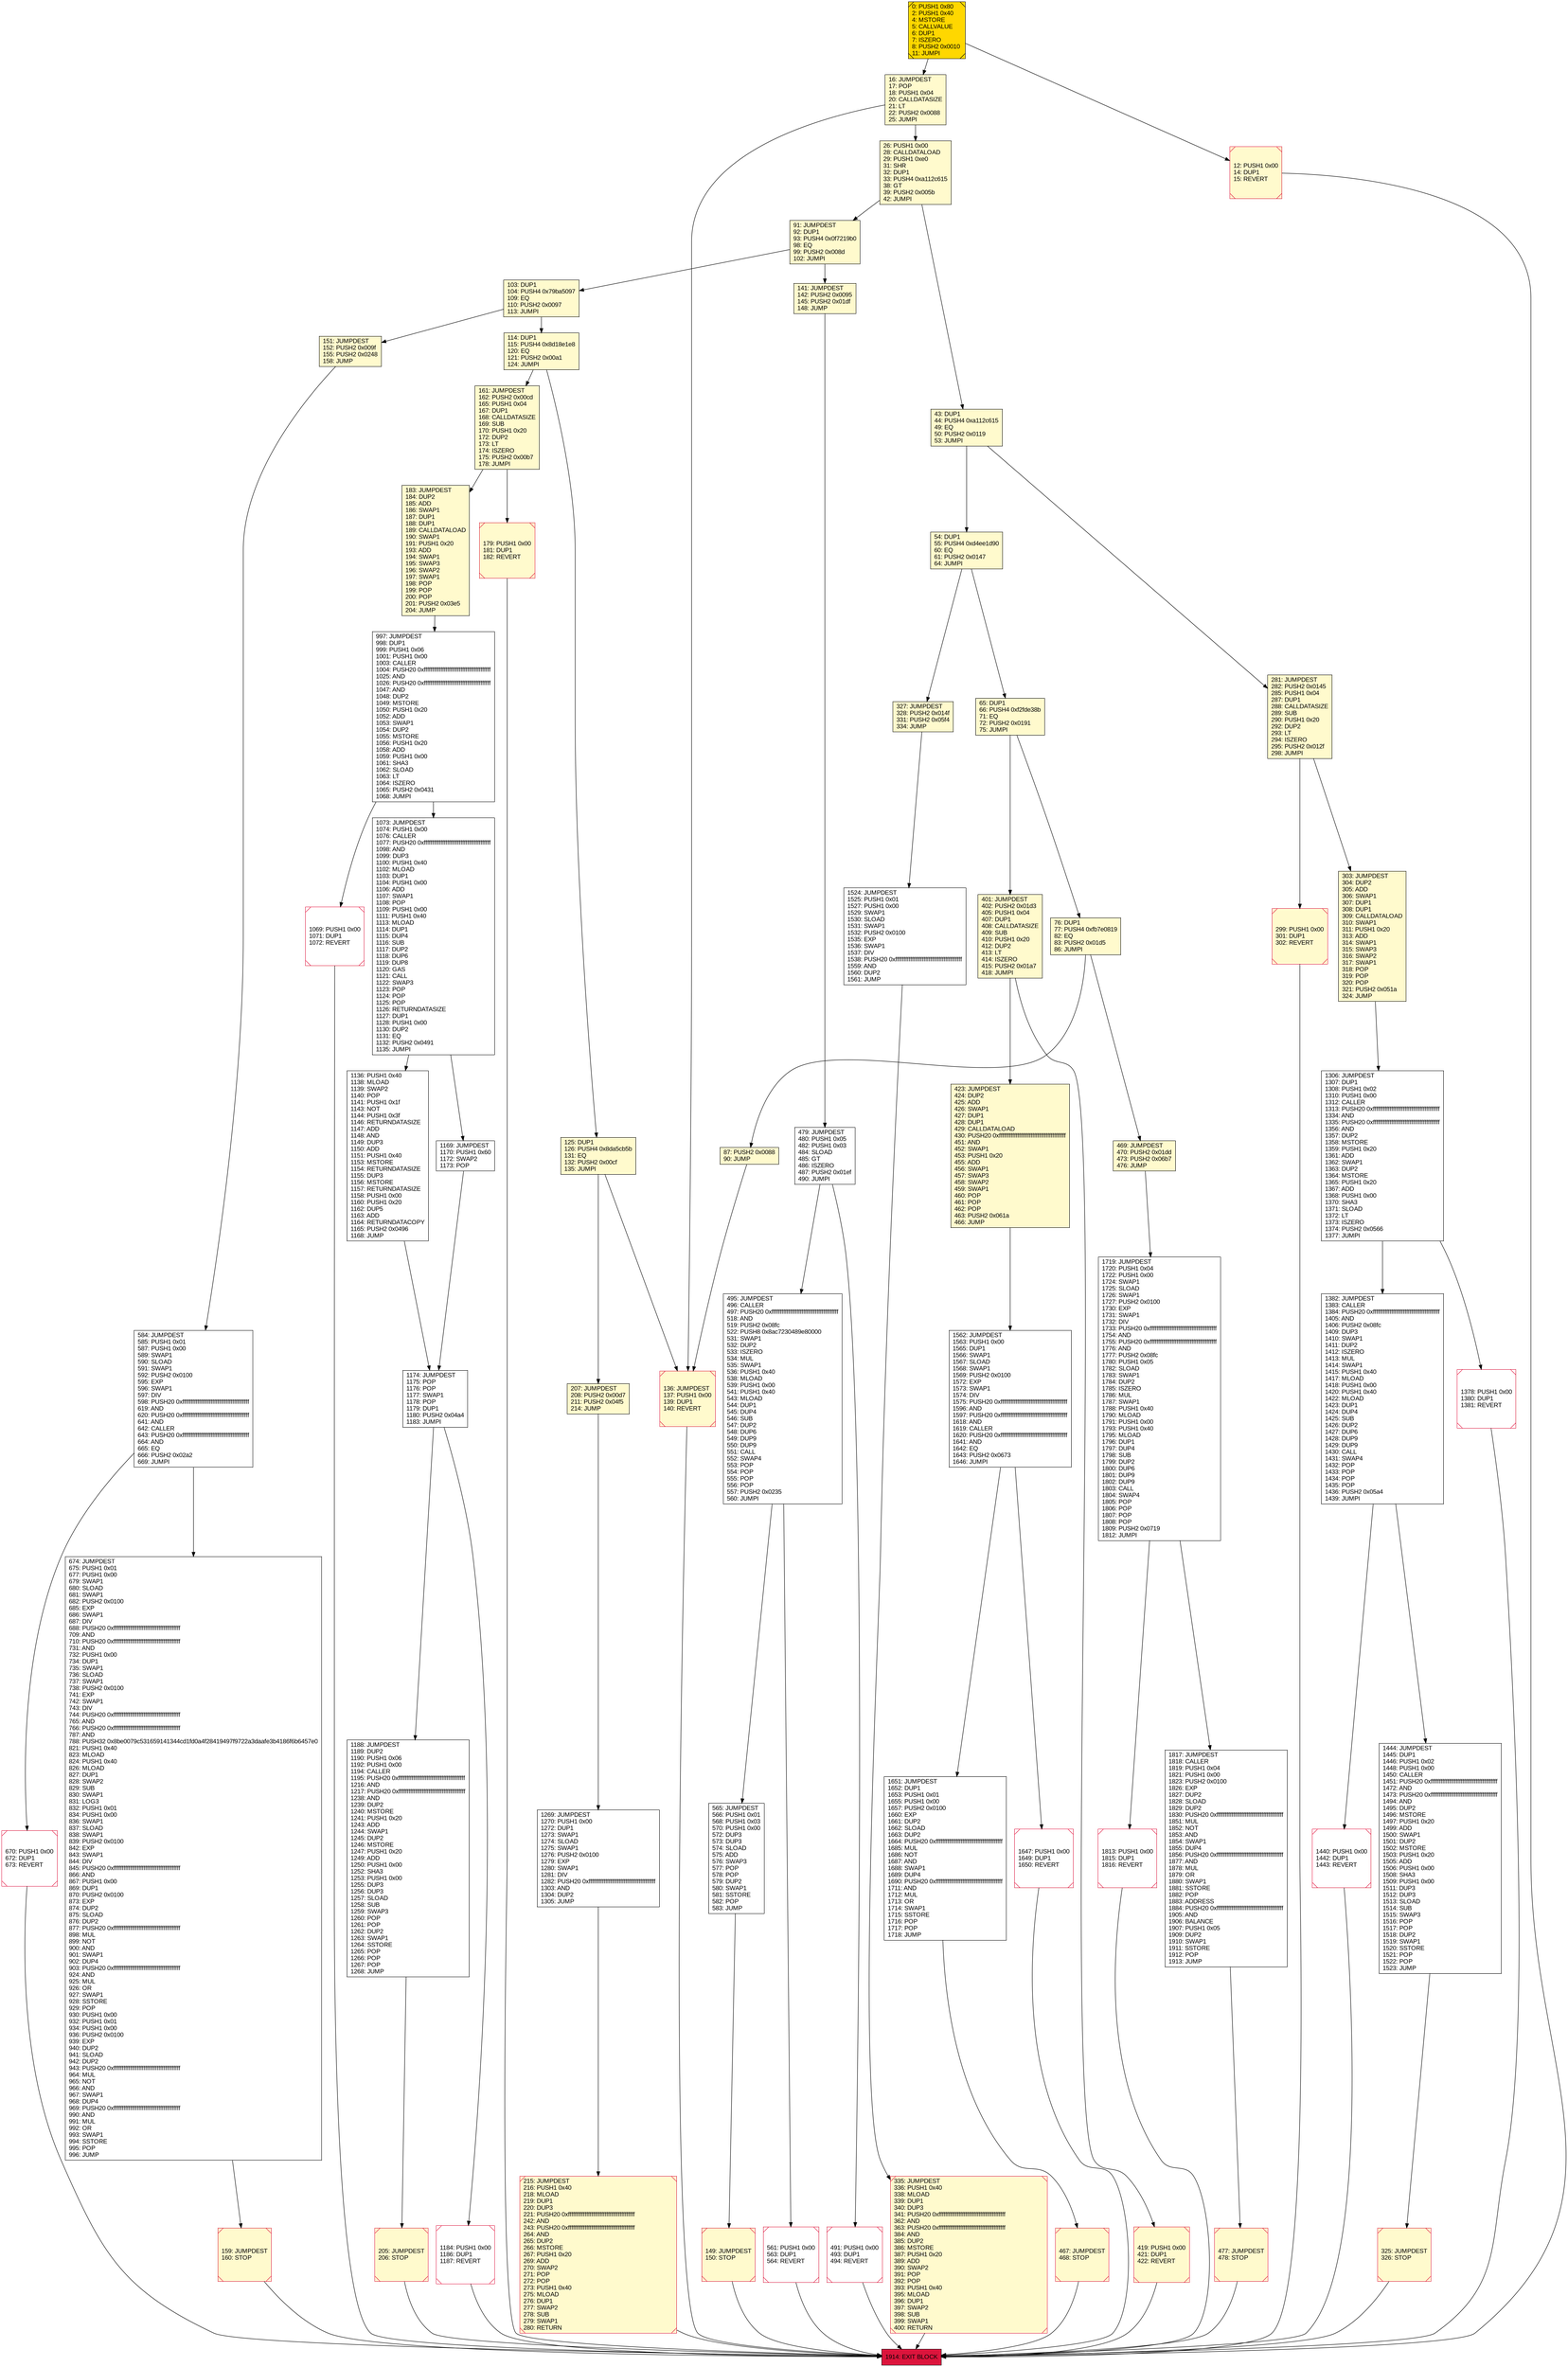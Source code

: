 digraph G {
bgcolor=transparent rankdir=UD;
node [shape=box style=filled color=black fillcolor=white fontname=arial fontcolor=black];
76 [label="76: DUP1\l77: PUSH4 0xfb7e0819\l82: EQ\l83: PUSH2 0x01d5\l86: JUMPI\l" fillcolor=lemonchiffon ];
114 [label="114: DUP1\l115: PUSH4 0x8d18e1e8\l120: EQ\l121: PUSH2 0x00a1\l124: JUMPI\l" fillcolor=lemonchiffon ];
149 [label="149: JUMPDEST\l150: STOP\l" fillcolor=lemonchiffon shape=Msquare color=crimson ];
1184 [label="1184: PUSH1 0x00\l1186: DUP1\l1187: REVERT\l" shape=Msquare color=crimson ];
1440 [label="1440: PUSH1 0x00\l1442: DUP1\l1443: REVERT\l" shape=Msquare color=crimson ];
419 [label="419: PUSH1 0x00\l421: DUP1\l422: REVERT\l" fillcolor=lemonchiffon shape=Msquare color=crimson ];
215 [label="215: JUMPDEST\l216: PUSH1 0x40\l218: MLOAD\l219: DUP1\l220: DUP3\l221: PUSH20 0xffffffffffffffffffffffffffffffffffffffff\l242: AND\l243: PUSH20 0xffffffffffffffffffffffffffffffffffffffff\l264: AND\l265: DUP2\l266: MSTORE\l267: PUSH1 0x20\l269: ADD\l270: SWAP2\l271: POP\l272: POP\l273: PUSH1 0x40\l275: MLOAD\l276: DUP1\l277: SWAP2\l278: SUB\l279: SWAP1\l280: RETURN\l" fillcolor=lemonchiffon shape=Msquare color=crimson ];
997 [label="997: JUMPDEST\l998: DUP1\l999: PUSH1 0x06\l1001: PUSH1 0x00\l1003: CALLER\l1004: PUSH20 0xffffffffffffffffffffffffffffffffffffffff\l1025: AND\l1026: PUSH20 0xffffffffffffffffffffffffffffffffffffffff\l1047: AND\l1048: DUP2\l1049: MSTORE\l1050: PUSH1 0x20\l1052: ADD\l1053: SWAP1\l1054: DUP2\l1055: MSTORE\l1056: PUSH1 0x20\l1058: ADD\l1059: PUSH1 0x00\l1061: SHA3\l1062: SLOAD\l1063: LT\l1064: ISZERO\l1065: PUSH2 0x0431\l1068: JUMPI\l" ];
299 [label="299: PUSH1 0x00\l301: DUP1\l302: REVERT\l" fillcolor=lemonchiffon shape=Msquare color=crimson ];
103 [label="103: DUP1\l104: PUSH4 0x79ba5097\l109: EQ\l110: PUSH2 0x0097\l113: JUMPI\l" fillcolor=lemonchiffon ];
159 [label="159: JUMPDEST\l160: STOP\l" fillcolor=lemonchiffon shape=Msquare color=crimson ];
1136 [label="1136: PUSH1 0x40\l1138: MLOAD\l1139: SWAP2\l1140: POP\l1141: PUSH1 0x1f\l1143: NOT\l1144: PUSH1 0x3f\l1146: RETURNDATASIZE\l1147: ADD\l1148: AND\l1149: DUP3\l1150: ADD\l1151: PUSH1 0x40\l1153: MSTORE\l1154: RETURNDATASIZE\l1155: DUP3\l1156: MSTORE\l1157: RETURNDATASIZE\l1158: PUSH1 0x00\l1160: PUSH1 0x20\l1162: DUP5\l1163: ADD\l1164: RETURNDATACOPY\l1165: PUSH2 0x0496\l1168: JUMP\l" ];
1444 [label="1444: JUMPDEST\l1445: DUP1\l1446: PUSH1 0x02\l1448: PUSH1 0x00\l1450: CALLER\l1451: PUSH20 0xffffffffffffffffffffffffffffffffffffffff\l1472: AND\l1473: PUSH20 0xffffffffffffffffffffffffffffffffffffffff\l1494: AND\l1495: DUP2\l1496: MSTORE\l1497: PUSH1 0x20\l1499: ADD\l1500: SWAP1\l1501: DUP2\l1502: MSTORE\l1503: PUSH1 0x20\l1505: ADD\l1506: PUSH1 0x00\l1508: SHA3\l1509: PUSH1 0x00\l1511: DUP3\l1512: DUP3\l1513: SLOAD\l1514: SUB\l1515: SWAP3\l1516: POP\l1517: POP\l1518: DUP2\l1519: SWAP1\l1520: SSTORE\l1521: POP\l1522: POP\l1523: JUMP\l" ];
1069 [label="1069: PUSH1 0x00\l1071: DUP1\l1072: REVERT\l" shape=Msquare color=crimson ];
136 [label="136: JUMPDEST\l137: PUSH1 0x00\l139: DUP1\l140: REVERT\l" fillcolor=lemonchiffon shape=Msquare color=crimson ];
151 [label="151: JUMPDEST\l152: PUSH2 0x009f\l155: PUSH2 0x0248\l158: JUMP\l" fillcolor=lemonchiffon ];
141 [label="141: JUMPDEST\l142: PUSH2 0x0095\l145: PUSH2 0x01df\l148: JUMP\l" fillcolor=lemonchiffon ];
561 [label="561: PUSH1 0x00\l563: DUP1\l564: REVERT\l" shape=Msquare color=crimson ];
1306 [label="1306: JUMPDEST\l1307: DUP1\l1308: PUSH1 0x02\l1310: PUSH1 0x00\l1312: CALLER\l1313: PUSH20 0xffffffffffffffffffffffffffffffffffffffff\l1334: AND\l1335: PUSH20 0xffffffffffffffffffffffffffffffffffffffff\l1356: AND\l1357: DUP2\l1358: MSTORE\l1359: PUSH1 0x20\l1361: ADD\l1362: SWAP1\l1363: DUP2\l1364: MSTORE\l1365: PUSH1 0x20\l1367: ADD\l1368: PUSH1 0x00\l1370: SHA3\l1371: SLOAD\l1372: LT\l1373: ISZERO\l1374: PUSH2 0x0566\l1377: JUMPI\l" ];
179 [label="179: PUSH1 0x00\l181: DUP1\l182: REVERT\l" fillcolor=lemonchiffon shape=Msquare color=crimson ];
91 [label="91: JUMPDEST\l92: DUP1\l93: PUSH4 0x0f7219b0\l98: EQ\l99: PUSH2 0x008d\l102: JUMPI\l" fillcolor=lemonchiffon ];
1169 [label="1169: JUMPDEST\l1170: PUSH1 0x60\l1172: SWAP2\l1173: POP\l" ];
65 [label="65: DUP1\l66: PUSH4 0xf2fde38b\l71: EQ\l72: PUSH2 0x0191\l75: JUMPI\l" fillcolor=lemonchiffon ];
1073 [label="1073: JUMPDEST\l1074: PUSH1 0x00\l1076: CALLER\l1077: PUSH20 0xffffffffffffffffffffffffffffffffffffffff\l1098: AND\l1099: DUP3\l1100: PUSH1 0x40\l1102: MLOAD\l1103: DUP1\l1104: PUSH1 0x00\l1106: ADD\l1107: SWAP1\l1108: POP\l1109: PUSH1 0x00\l1111: PUSH1 0x40\l1113: MLOAD\l1114: DUP1\l1115: DUP4\l1116: SUB\l1117: DUP2\l1118: DUP6\l1119: DUP8\l1120: GAS\l1121: CALL\l1122: SWAP3\l1123: POP\l1124: POP\l1125: POP\l1126: RETURNDATASIZE\l1127: DUP1\l1128: PUSH1 0x00\l1130: DUP2\l1131: EQ\l1132: PUSH2 0x0491\l1135: JUMPI\l" ];
0 [label="0: PUSH1 0x80\l2: PUSH1 0x40\l4: MSTORE\l5: CALLVALUE\l6: DUP1\l7: ISZERO\l8: PUSH2 0x0010\l11: JUMPI\l" fillcolor=lemonchiffon shape=Msquare fillcolor=gold ];
335 [label="335: JUMPDEST\l336: PUSH1 0x40\l338: MLOAD\l339: DUP1\l340: DUP3\l341: PUSH20 0xffffffffffffffffffffffffffffffffffffffff\l362: AND\l363: PUSH20 0xffffffffffffffffffffffffffffffffffffffff\l384: AND\l385: DUP2\l386: MSTORE\l387: PUSH1 0x20\l389: ADD\l390: SWAP2\l391: POP\l392: POP\l393: PUSH1 0x40\l395: MLOAD\l396: DUP1\l397: SWAP2\l398: SUB\l399: SWAP1\l400: RETURN\l" fillcolor=lemonchiffon shape=Msquare color=crimson ];
674 [label="674: JUMPDEST\l675: PUSH1 0x01\l677: PUSH1 0x00\l679: SWAP1\l680: SLOAD\l681: SWAP1\l682: PUSH2 0x0100\l685: EXP\l686: SWAP1\l687: DIV\l688: PUSH20 0xffffffffffffffffffffffffffffffffffffffff\l709: AND\l710: PUSH20 0xffffffffffffffffffffffffffffffffffffffff\l731: AND\l732: PUSH1 0x00\l734: DUP1\l735: SWAP1\l736: SLOAD\l737: SWAP1\l738: PUSH2 0x0100\l741: EXP\l742: SWAP1\l743: DIV\l744: PUSH20 0xffffffffffffffffffffffffffffffffffffffff\l765: AND\l766: PUSH20 0xffffffffffffffffffffffffffffffffffffffff\l787: AND\l788: PUSH32 0x8be0079c531659141344cd1fd0a4f28419497f9722a3daafe3b4186f6b6457e0\l821: PUSH1 0x40\l823: MLOAD\l824: PUSH1 0x40\l826: MLOAD\l827: DUP1\l828: SWAP2\l829: SUB\l830: SWAP1\l831: LOG3\l832: PUSH1 0x01\l834: PUSH1 0x00\l836: SWAP1\l837: SLOAD\l838: SWAP1\l839: PUSH2 0x0100\l842: EXP\l843: SWAP1\l844: DIV\l845: PUSH20 0xffffffffffffffffffffffffffffffffffffffff\l866: AND\l867: PUSH1 0x00\l869: DUP1\l870: PUSH2 0x0100\l873: EXP\l874: DUP2\l875: SLOAD\l876: DUP2\l877: PUSH20 0xffffffffffffffffffffffffffffffffffffffff\l898: MUL\l899: NOT\l900: AND\l901: SWAP1\l902: DUP4\l903: PUSH20 0xffffffffffffffffffffffffffffffffffffffff\l924: AND\l925: MUL\l926: OR\l927: SWAP1\l928: SSTORE\l929: POP\l930: PUSH1 0x00\l932: PUSH1 0x01\l934: PUSH1 0x00\l936: PUSH2 0x0100\l939: EXP\l940: DUP2\l941: SLOAD\l942: DUP2\l943: PUSH20 0xffffffffffffffffffffffffffffffffffffffff\l964: MUL\l965: NOT\l966: AND\l967: SWAP1\l968: DUP4\l969: PUSH20 0xffffffffffffffffffffffffffffffffffffffff\l990: AND\l991: MUL\l992: OR\l993: SWAP1\l994: SSTORE\l995: POP\l996: JUMP\l" ];
1382 [label="1382: JUMPDEST\l1383: CALLER\l1384: PUSH20 0xffffffffffffffffffffffffffffffffffffffff\l1405: AND\l1406: PUSH2 0x08fc\l1409: DUP3\l1410: SWAP1\l1411: DUP2\l1412: ISZERO\l1413: MUL\l1414: SWAP1\l1415: PUSH1 0x40\l1417: MLOAD\l1418: PUSH1 0x00\l1420: PUSH1 0x40\l1422: MLOAD\l1423: DUP1\l1424: DUP4\l1425: SUB\l1426: DUP2\l1427: DUP6\l1428: DUP9\l1429: DUP9\l1430: CALL\l1431: SWAP4\l1432: POP\l1433: POP\l1434: POP\l1435: POP\l1436: PUSH2 0x05a4\l1439: JUMPI\l" ];
43 [label="43: DUP1\l44: PUSH4 0xa112c615\l49: EQ\l50: PUSH2 0x0119\l53: JUMPI\l" fillcolor=lemonchiffon ];
12 [label="12: PUSH1 0x00\l14: DUP1\l15: REVERT\l" fillcolor=lemonchiffon shape=Msquare color=crimson ];
401 [label="401: JUMPDEST\l402: PUSH2 0x01d3\l405: PUSH1 0x04\l407: DUP1\l408: CALLDATASIZE\l409: SUB\l410: PUSH1 0x20\l412: DUP2\l413: LT\l414: ISZERO\l415: PUSH2 0x01a7\l418: JUMPI\l" fillcolor=lemonchiffon ];
1813 [label="1813: PUSH1 0x00\l1815: DUP1\l1816: REVERT\l" shape=Msquare color=crimson ];
1719 [label="1719: JUMPDEST\l1720: PUSH1 0x04\l1722: PUSH1 0x00\l1724: SWAP1\l1725: SLOAD\l1726: SWAP1\l1727: PUSH2 0x0100\l1730: EXP\l1731: SWAP1\l1732: DIV\l1733: PUSH20 0xffffffffffffffffffffffffffffffffffffffff\l1754: AND\l1755: PUSH20 0xffffffffffffffffffffffffffffffffffffffff\l1776: AND\l1777: PUSH2 0x08fc\l1780: PUSH1 0x05\l1782: SLOAD\l1783: SWAP1\l1784: DUP2\l1785: ISZERO\l1786: MUL\l1787: SWAP1\l1788: PUSH1 0x40\l1790: MLOAD\l1791: PUSH1 0x00\l1793: PUSH1 0x40\l1795: MLOAD\l1796: DUP1\l1797: DUP4\l1798: SUB\l1799: DUP2\l1800: DUP6\l1801: DUP9\l1802: DUP9\l1803: CALL\l1804: SWAP4\l1805: POP\l1806: POP\l1807: POP\l1808: POP\l1809: PUSH2 0x0719\l1812: JUMPI\l" ];
495 [label="495: JUMPDEST\l496: CALLER\l497: PUSH20 0xffffffffffffffffffffffffffffffffffffffff\l518: AND\l519: PUSH2 0x08fc\l522: PUSH8 0x8ac7230489e80000\l531: SWAP1\l532: DUP2\l533: ISZERO\l534: MUL\l535: SWAP1\l536: PUSH1 0x40\l538: MLOAD\l539: PUSH1 0x00\l541: PUSH1 0x40\l543: MLOAD\l544: DUP1\l545: DUP4\l546: SUB\l547: DUP2\l548: DUP6\l549: DUP9\l550: DUP9\l551: CALL\l552: SWAP4\l553: POP\l554: POP\l555: POP\l556: POP\l557: PUSH2 0x0235\l560: JUMPI\l" ];
670 [label="670: PUSH1 0x00\l672: DUP1\l673: REVERT\l" shape=Msquare color=crimson ];
1817 [label="1817: JUMPDEST\l1818: CALLER\l1819: PUSH1 0x04\l1821: PUSH1 0x00\l1823: PUSH2 0x0100\l1826: EXP\l1827: DUP2\l1828: SLOAD\l1829: DUP2\l1830: PUSH20 0xffffffffffffffffffffffffffffffffffffffff\l1851: MUL\l1852: NOT\l1853: AND\l1854: SWAP1\l1855: DUP4\l1856: PUSH20 0xffffffffffffffffffffffffffffffffffffffff\l1877: AND\l1878: MUL\l1879: OR\l1880: SWAP1\l1881: SSTORE\l1882: POP\l1883: ADDRESS\l1884: PUSH20 0xffffffffffffffffffffffffffffffffffffffff\l1905: AND\l1906: BALANCE\l1907: PUSH1 0x05\l1909: DUP2\l1910: SWAP1\l1911: SSTORE\l1912: POP\l1913: JUMP\l" ];
1269 [label="1269: JUMPDEST\l1270: PUSH1 0x00\l1272: DUP1\l1273: SWAP1\l1274: SLOAD\l1275: SWAP1\l1276: PUSH2 0x0100\l1279: EXP\l1280: SWAP1\l1281: DIV\l1282: PUSH20 0xffffffffffffffffffffffffffffffffffffffff\l1303: AND\l1304: DUP2\l1305: JUMP\l" ];
1378 [label="1378: PUSH1 0x00\l1380: DUP1\l1381: REVERT\l" shape=Msquare color=crimson ];
584 [label="584: JUMPDEST\l585: PUSH1 0x01\l587: PUSH1 0x00\l589: SWAP1\l590: SLOAD\l591: SWAP1\l592: PUSH2 0x0100\l595: EXP\l596: SWAP1\l597: DIV\l598: PUSH20 0xffffffffffffffffffffffffffffffffffffffff\l619: AND\l620: PUSH20 0xffffffffffffffffffffffffffffffffffffffff\l641: AND\l642: CALLER\l643: PUSH20 0xffffffffffffffffffffffffffffffffffffffff\l664: AND\l665: EQ\l666: PUSH2 0x02a2\l669: JUMPI\l" ];
467 [label="467: JUMPDEST\l468: STOP\l" fillcolor=lemonchiffon shape=Msquare color=crimson ];
423 [label="423: JUMPDEST\l424: DUP2\l425: ADD\l426: SWAP1\l427: DUP1\l428: DUP1\l429: CALLDATALOAD\l430: PUSH20 0xffffffffffffffffffffffffffffffffffffffff\l451: AND\l452: SWAP1\l453: PUSH1 0x20\l455: ADD\l456: SWAP1\l457: SWAP3\l458: SWAP2\l459: SWAP1\l460: POP\l461: POP\l462: POP\l463: PUSH2 0x061a\l466: JUMP\l" fillcolor=lemonchiffon ];
477 [label="477: JUMPDEST\l478: STOP\l" fillcolor=lemonchiffon shape=Msquare color=crimson ];
491 [label="491: PUSH1 0x00\l493: DUP1\l494: REVERT\l" shape=Msquare color=crimson ];
327 [label="327: JUMPDEST\l328: PUSH2 0x014f\l331: PUSH2 0x05f4\l334: JUMP\l" fillcolor=lemonchiffon ];
54 [label="54: DUP1\l55: PUSH4 0xd4ee1d90\l60: EQ\l61: PUSH2 0x0147\l64: JUMPI\l" fillcolor=lemonchiffon ];
1647 [label="1647: PUSH1 0x00\l1649: DUP1\l1650: REVERT\l" shape=Msquare color=crimson ];
479 [label="479: JUMPDEST\l480: PUSH1 0x05\l482: PUSH1 0x03\l484: SLOAD\l485: GT\l486: ISZERO\l487: PUSH2 0x01ef\l490: JUMPI\l" ];
325 [label="325: JUMPDEST\l326: STOP\l" fillcolor=lemonchiffon shape=Msquare color=crimson ];
205 [label="205: JUMPDEST\l206: STOP\l" fillcolor=lemonchiffon shape=Msquare color=crimson ];
1188 [label="1188: JUMPDEST\l1189: DUP2\l1190: PUSH1 0x06\l1192: PUSH1 0x00\l1194: CALLER\l1195: PUSH20 0xffffffffffffffffffffffffffffffffffffffff\l1216: AND\l1217: PUSH20 0xffffffffffffffffffffffffffffffffffffffff\l1238: AND\l1239: DUP2\l1240: MSTORE\l1241: PUSH1 0x20\l1243: ADD\l1244: SWAP1\l1245: DUP2\l1246: MSTORE\l1247: PUSH1 0x20\l1249: ADD\l1250: PUSH1 0x00\l1252: SHA3\l1253: PUSH1 0x00\l1255: DUP3\l1256: DUP3\l1257: SLOAD\l1258: SUB\l1259: SWAP3\l1260: POP\l1261: POP\l1262: DUP2\l1263: SWAP1\l1264: SSTORE\l1265: POP\l1266: POP\l1267: POP\l1268: JUMP\l" ];
281 [label="281: JUMPDEST\l282: PUSH2 0x0145\l285: PUSH1 0x04\l287: DUP1\l288: CALLDATASIZE\l289: SUB\l290: PUSH1 0x20\l292: DUP2\l293: LT\l294: ISZERO\l295: PUSH2 0x012f\l298: JUMPI\l" fillcolor=lemonchiffon ];
161 [label="161: JUMPDEST\l162: PUSH2 0x00cd\l165: PUSH1 0x04\l167: DUP1\l168: CALLDATASIZE\l169: SUB\l170: PUSH1 0x20\l172: DUP2\l173: LT\l174: ISZERO\l175: PUSH2 0x00b7\l178: JUMPI\l" fillcolor=lemonchiffon ];
303 [label="303: JUMPDEST\l304: DUP2\l305: ADD\l306: SWAP1\l307: DUP1\l308: DUP1\l309: CALLDATALOAD\l310: SWAP1\l311: PUSH1 0x20\l313: ADD\l314: SWAP1\l315: SWAP3\l316: SWAP2\l317: SWAP1\l318: POP\l319: POP\l320: POP\l321: PUSH2 0x051a\l324: JUMP\l" fillcolor=lemonchiffon ];
125 [label="125: DUP1\l126: PUSH4 0x8da5cb5b\l131: EQ\l132: PUSH2 0x00cf\l135: JUMPI\l" fillcolor=lemonchiffon ];
1524 [label="1524: JUMPDEST\l1525: PUSH1 0x01\l1527: PUSH1 0x00\l1529: SWAP1\l1530: SLOAD\l1531: SWAP1\l1532: PUSH2 0x0100\l1535: EXP\l1536: SWAP1\l1537: DIV\l1538: PUSH20 0xffffffffffffffffffffffffffffffffffffffff\l1559: AND\l1560: DUP2\l1561: JUMP\l" ];
565 [label="565: JUMPDEST\l566: PUSH1 0x01\l568: PUSH1 0x03\l570: PUSH1 0x00\l572: DUP3\l573: DUP3\l574: SLOAD\l575: ADD\l576: SWAP3\l577: POP\l578: POP\l579: DUP2\l580: SWAP1\l581: SSTORE\l582: POP\l583: JUMP\l" ];
207 [label="207: JUMPDEST\l208: PUSH2 0x00d7\l211: PUSH2 0x04f5\l214: JUMP\l" fillcolor=lemonchiffon ];
1562 [label="1562: JUMPDEST\l1563: PUSH1 0x00\l1565: DUP1\l1566: SWAP1\l1567: SLOAD\l1568: SWAP1\l1569: PUSH2 0x0100\l1572: EXP\l1573: SWAP1\l1574: DIV\l1575: PUSH20 0xffffffffffffffffffffffffffffffffffffffff\l1596: AND\l1597: PUSH20 0xffffffffffffffffffffffffffffffffffffffff\l1618: AND\l1619: CALLER\l1620: PUSH20 0xffffffffffffffffffffffffffffffffffffffff\l1641: AND\l1642: EQ\l1643: PUSH2 0x0673\l1646: JUMPI\l" ];
26 [label="26: PUSH1 0x00\l28: CALLDATALOAD\l29: PUSH1 0xe0\l31: SHR\l32: DUP1\l33: PUSH4 0xa112c615\l38: GT\l39: PUSH2 0x005b\l42: JUMPI\l" fillcolor=lemonchiffon ];
183 [label="183: JUMPDEST\l184: DUP2\l185: ADD\l186: SWAP1\l187: DUP1\l188: DUP1\l189: CALLDATALOAD\l190: SWAP1\l191: PUSH1 0x20\l193: ADD\l194: SWAP1\l195: SWAP3\l196: SWAP2\l197: SWAP1\l198: POP\l199: POP\l200: POP\l201: PUSH2 0x03e5\l204: JUMP\l" fillcolor=lemonchiffon ];
87 [label="87: PUSH2 0x0088\l90: JUMP\l" fillcolor=lemonchiffon ];
16 [label="16: JUMPDEST\l17: POP\l18: PUSH1 0x04\l20: CALLDATASIZE\l21: LT\l22: PUSH2 0x0088\l25: JUMPI\l" fillcolor=lemonchiffon ];
1174 [label="1174: JUMPDEST\l1175: POP\l1176: POP\l1177: SWAP1\l1178: POP\l1179: DUP1\l1180: PUSH2 0x04a4\l1183: JUMPI\l" ];
1651 [label="1651: JUMPDEST\l1652: DUP1\l1653: PUSH1 0x01\l1655: PUSH1 0x00\l1657: PUSH2 0x0100\l1660: EXP\l1661: DUP2\l1662: SLOAD\l1663: DUP2\l1664: PUSH20 0xffffffffffffffffffffffffffffffffffffffff\l1685: MUL\l1686: NOT\l1687: AND\l1688: SWAP1\l1689: DUP4\l1690: PUSH20 0xffffffffffffffffffffffffffffffffffffffff\l1711: AND\l1712: MUL\l1713: OR\l1714: SWAP1\l1715: SSTORE\l1716: POP\l1717: POP\l1718: JUMP\l" ];
1914 [label="1914: EXIT BLOCK\l" fillcolor=crimson ];
469 [label="469: JUMPDEST\l470: PUSH2 0x01dd\l473: PUSH2 0x06b7\l476: JUMP\l" fillcolor=lemonchiffon ];
91 -> 141;
1188 -> 205;
103 -> 151;
997 -> 1069;
1073 -> 1169;
54 -> 327;
125 -> 207;
1817 -> 477;
103 -> 114;
161 -> 183;
1719 -> 1813;
65 -> 76;
91 -> 103;
479 -> 491;
16 -> 26;
1562 -> 1651;
1073 -> 1136;
997 -> 1073;
205 -> 1914;
327 -> 1524;
1382 -> 1440;
1562 -> 1647;
423 -> 1562;
674 -> 159;
1382 -> 1444;
325 -> 1914;
401 -> 419;
207 -> 1269;
495 -> 561;
1174 -> 1188;
491 -> 1914;
1651 -> 467;
477 -> 1914;
1306 -> 1382;
0 -> 12;
1647 -> 1914;
281 -> 303;
1378 -> 1914;
65 -> 401;
467 -> 1914;
141 -> 479;
469 -> 1719;
670 -> 1914;
1269 -> 215;
151 -> 584;
26 -> 43;
1813 -> 1914;
281 -> 299;
1306 -> 1378;
495 -> 565;
12 -> 1914;
54 -> 65;
1444 -> 325;
114 -> 161;
114 -> 125;
183 -> 997;
335 -> 1914;
401 -> 423;
584 -> 674;
1169 -> 1174;
125 -> 136;
179 -> 1914;
565 -> 149;
561 -> 1914;
0 -> 16;
479 -> 495;
43 -> 54;
299 -> 1914;
159 -> 1914;
76 -> 87;
161 -> 179;
303 -> 1306;
1524 -> 335;
1174 -> 1184;
1069 -> 1914;
136 -> 1914;
43 -> 281;
419 -> 1914;
16 -> 136;
584 -> 670;
76 -> 469;
149 -> 1914;
1184 -> 1914;
1440 -> 1914;
1719 -> 1817;
26 -> 91;
87 -> 136;
215 -> 1914;
1136 -> 1174;
}